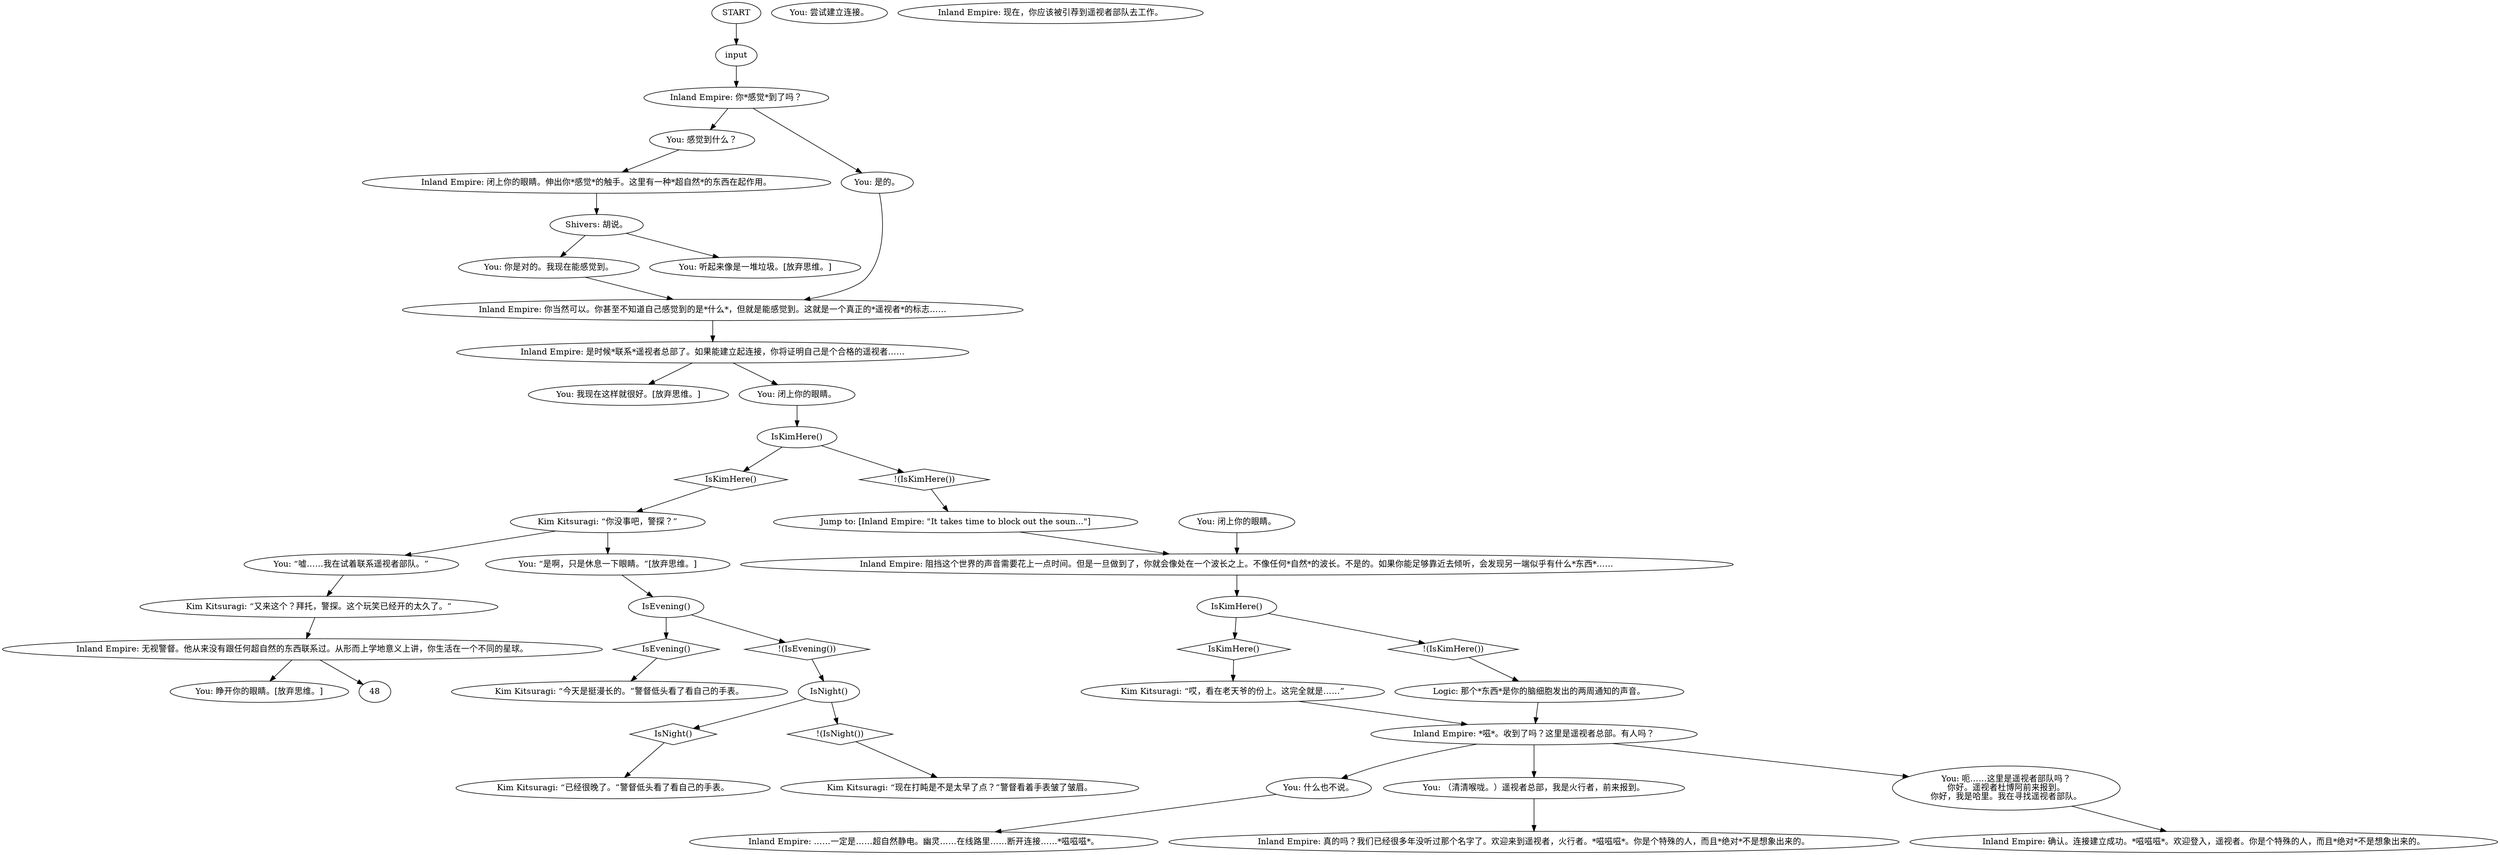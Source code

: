 # THOUGHT / REMOTE VIEWER
# Inland Empire -- Happens on a counter now.
# ==================================================
digraph G {
	  0 [label="START"];
	  1 [label="input"];
	  2 [label="Inland Empire: 你当然可以。你甚至不知道自己感觉到的是*什么*，但就是能感觉到。这就是一个真正的*遥视者*的标志……"];
	  3 [label="You: 什么也不说。"];
	  4 [label="IsKimHere()"];
	  5 [label="IsKimHere()", shape=diamond];
	  6 [label="!(IsKimHere())", shape=diamond];
	  7 [label="You: 我现在这样就很好。[放弃思维。]"];
	  8 [label="Inland Empire: *嗞*。收到了吗？这里是遥视者总部。有人吗？"];
	  9 [label="You: 尝试建立连接。"];
	  10 [label="Inland Empire: 是时候*联系*遥视者总部了。如果能建立起连接，你将证明自己是个合格的遥视者……"];
	  11 [label="IsEvening()"];
	  12 [label="IsEvening()", shape=diamond];
	  13 [label="!(IsEvening())", shape=diamond];
	  14 [label="Kim Kitsuragi: “现在打盹是不是太早了点？”警督看着手表皱了皱眉。"];
	  15 [label="Inland Empire: 无视警督。他从来没有跟任何超自然的东西联系过。从形而上学地意义上讲，你生活在一个不同的星球。"];
	  16 [label="Inland Empire: 你*感觉*到了吗？"];
	  17 [label="Kim Kitsuragi: “你没事吧，警探？”"];
	  18 [label="Kim Kitsuragi: “又来这个？拜托，警探。这个玩笑已经开的太久了。”"];
	  19 [label="Kim Kitsuragi: “哎，看在老天爷的份上。这完全就是……”"];
	  20 [label="Inland Empire: 确认。连接建立成功。*嗞嗞嗞*。欢迎登入，遥视者。你是个特殊的人，而且*绝对*不是想象出来的。"];
	  21 [label="Inland Empire: ……一定是……超自然静电。幽灵……在线路里……断开连接……*嗞嗞嗞*。"];
	  22 [label="You: （清清喉咙。）遥视者总部，我是火行者，前来报到。"];
	  23 [label="You: 睁开你的眼睛。[放弃思维。]"];
	  24 [label="IsKimHere()"];
	  25 [label="IsKimHere()", shape=diamond];
	  26 [label="!(IsKimHere())", shape=diamond];
	  27 [label="Inland Empire: 真的吗？我们已经很多年没听过那个名字了。欢迎来到遥视者，火行者。*嗞嗞嗞*。你是个特殊的人，而且*绝对*不是想象出来的。"];
	  28 [label="Kim Kitsuragi: “今天是挺漫长的。”警督低头看了看自己的手表。"];
	  29 [label="Jump to: [Inland Empire: \"It takes time to block out the soun...\"]"];
	  30 [label="You: 闭上你的眼睛。"];
	  31 [label="You: 你是对的。我现在能感觉到。"];
	  32 [label="You: 听起来像是一堆垃圾。[放弃思维。]"];
	  33 [label="IsNight()"];
	  34 [label="IsNight()", shape=diamond];
	  35 [label="!(IsNight())", shape=diamond];
	  36 [label="You: 呃……这里是遥视者部队吗？\n你好。遥视者杜博阿前来报到。\n你好，我是哈里。我在寻找遥视者部队。"];
	  37 [label="Logic: 那个*东西*是你的脑细胞发出的两周通知的声音。"];
	  38 [label="You: 感觉到什么？"];
	  39 [label="Shivers: 胡说。"];
	  40 [label="Inland Empire: 现在，你应该被引荐到遥视者部队去工作。"];
	  41 [label="You: “嘘……我在试着联系遥视者部队。”"];
	  42 [label="You: “是啊，只是休息一下眼睛。”[放弃思维。]"];
	  43 [label="You: 是的。"];
	  44 [label="Inland Empire: 闭上你的眼睛。伸出你*感觉*的触手。这里有一种*超自然*的东西在起作用。"];
	  45 [label="Kim Kitsuragi: “已经很晚了。”警督低头看了看自己的手表。"];
	  46 [label="Inland Empire: 阻挡这个世界的声音需要花上一点时间。但是一旦做到了，你就会像处在一个波长之上。不像任何*自然*的波长。不是的。如果你能足够靠近去倾听，会发现另一端似乎有什么*东西*……"];
	  47 [label="You: 闭上你的眼睛。"];
	  0 -> 1
	  1 -> 16
	  2 -> 10
	  3 -> 21
	  4 -> 5
	  4 -> 6
	  5 -> 19
	  6 -> 37
	  8 -> 3
	  8 -> 36
	  8 -> 22
	  10 -> 30
	  10 -> 7
	  11 -> 12
	  11 -> 13
	  12 -> 28
	  13 -> 33
	  15 -> 48
	  15 -> 23
	  16 -> 43
	  16 -> 38
	  17 -> 41
	  17 -> 42
	  18 -> 15
	  19 -> 8
	  22 -> 27
	  24 -> 25
	  24 -> 26
	  25 -> 17
	  26 -> 29
	  29 -> 46
	  30 -> 24
	  31 -> 2
	  33 -> 34
	  33 -> 35
	  34 -> 45
	  35 -> 14
	  36 -> 20
	  37 -> 8
	  38 -> 44
	  39 -> 32
	  39 -> 31
	  41 -> 18
	  42 -> 11
	  43 -> 2
	  44 -> 39
	  46 -> 4
	  47 -> 46
}

